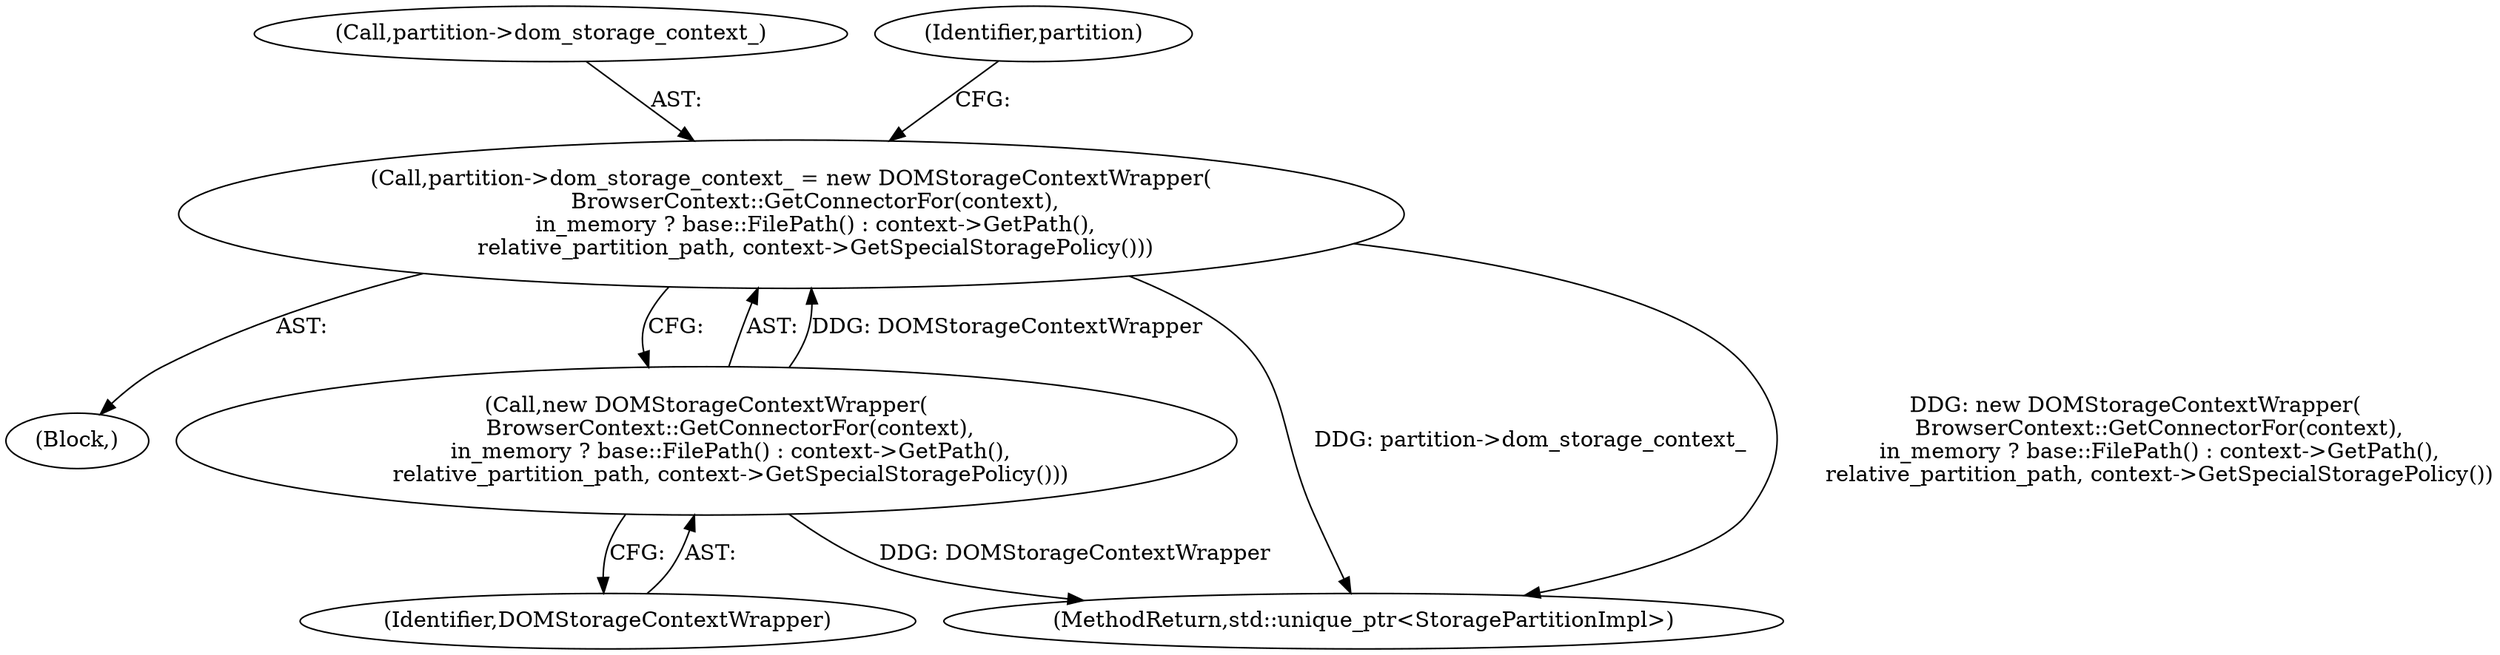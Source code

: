 digraph "1_Chrome_ba169c14aa9cc2efd708a878ae21ff34f3898fe0_2@del" {
"1000166" [label="(Call,partition->dom_storage_context_ = new DOMStorageContextWrapper(\n       BrowserContext::GetConnectorFor(context),\n       in_memory ? base::FilePath() : context->GetPath(),\n       relative_partition_path, context->GetSpecialStoragePolicy()))"];
"1000170" [label="(Call,new DOMStorageContextWrapper(\n       BrowserContext::GetConnectorFor(context),\n       in_memory ? base::FilePath() : context->GetPath(),\n       relative_partition_path, context->GetSpecialStoragePolicy()))"];
"1000166" [label="(Call,partition->dom_storage_context_ = new DOMStorageContextWrapper(\n       BrowserContext::GetConnectorFor(context),\n       in_memory ? base::FilePath() : context->GetPath(),\n       relative_partition_path, context->GetSpecialStoragePolicy()))"];
"1000167" [label="(Call,partition->dom_storage_context_)"];
"1000174" [label="(Identifier,partition)"];
"1000171" [label="(Identifier,DOMStorageContextWrapper)"];
"1000105" [label="(Block,)"];
"1000370" [label="(MethodReturn,std::unique_ptr<StoragePartitionImpl>)"];
"1000170" [label="(Call,new DOMStorageContextWrapper(\n       BrowserContext::GetConnectorFor(context),\n       in_memory ? base::FilePath() : context->GetPath(),\n       relative_partition_path, context->GetSpecialStoragePolicy()))"];
"1000166" -> "1000105"  [label="AST: "];
"1000166" -> "1000170"  [label="CFG: "];
"1000167" -> "1000166"  [label="AST: "];
"1000170" -> "1000166"  [label="AST: "];
"1000174" -> "1000166"  [label="CFG: "];
"1000166" -> "1000370"  [label="DDG: partition->dom_storage_context_"];
"1000166" -> "1000370"  [label="DDG: new DOMStorageContextWrapper(\n       BrowserContext::GetConnectorFor(context),\n       in_memory ? base::FilePath() : context->GetPath(),\n       relative_partition_path, context->GetSpecialStoragePolicy())"];
"1000170" -> "1000166"  [label="DDG: DOMStorageContextWrapper"];
"1000170" -> "1000171"  [label="CFG: "];
"1000171" -> "1000170"  [label="AST: "];
"1000170" -> "1000370"  [label="DDG: DOMStorageContextWrapper"];
}

